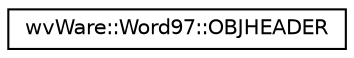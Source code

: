 digraph "类继承关系图"
{
  edge [fontname="Helvetica",fontsize="10",labelfontname="Helvetica",labelfontsize="10"];
  node [fontname="Helvetica",fontsize="10",shape=record];
  rankdir="LR";
  Node0 [label="wvWare::Word97::OBJHEADER",height=0.2,width=0.4,color="black", fillcolor="white", style="filled",URL="$structwv_ware_1_1_word97_1_1_o_b_j_h_e_a_d_e_r.html"];
}
